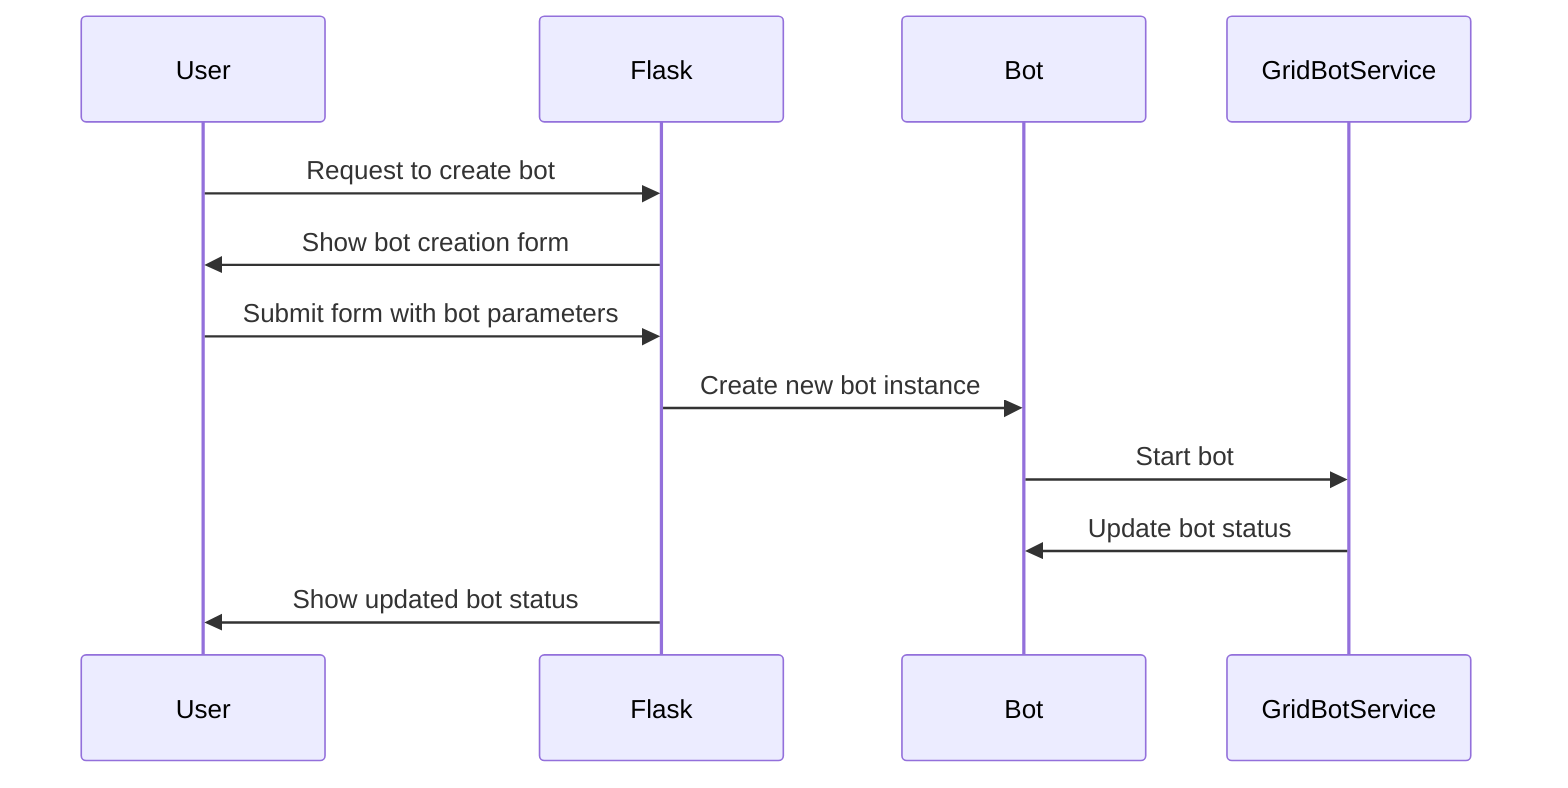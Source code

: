sequenceDiagram
        participant U as User
        participant F as Flask
        participant B as Bot
        participant G as GridBotService
        U->>F: Request to create bot
        F->>U: Show bot creation form
        U->>F: Submit form with bot parameters
        F->>B: Create new bot instance
        B->>G: Start bot
        G->>B: Update bot status
        F->>U: Show updated bot status